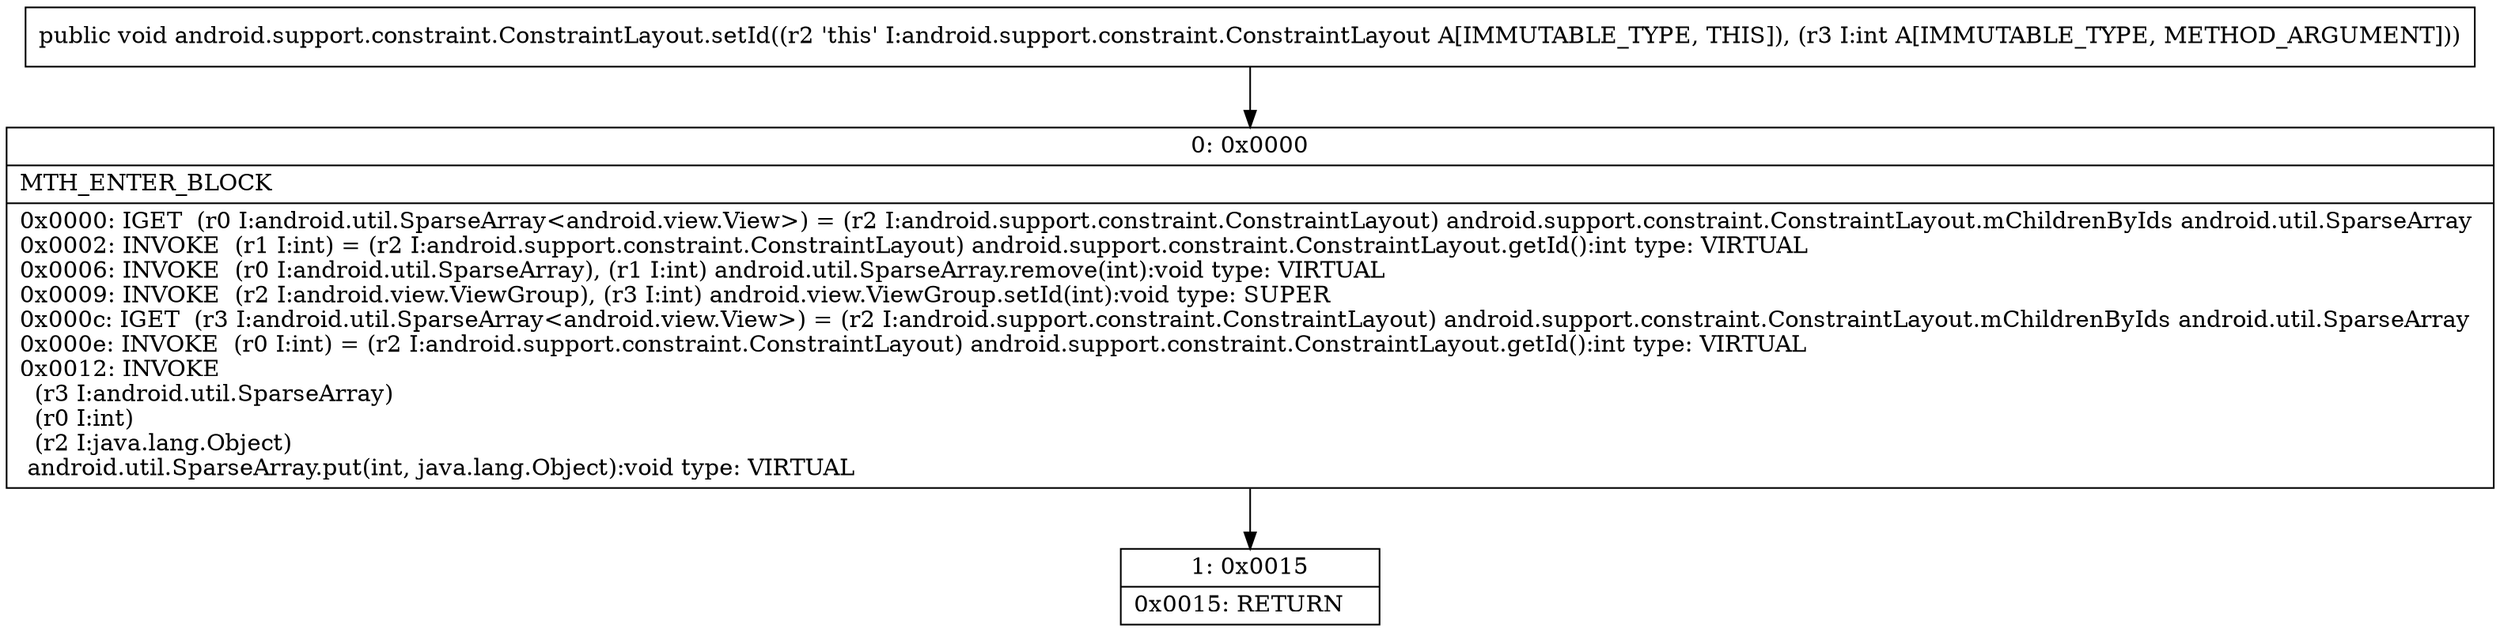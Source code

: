 digraph "CFG forandroid.support.constraint.ConstraintLayout.setId(I)V" {
Node_0 [shape=record,label="{0\:\ 0x0000|MTH_ENTER_BLOCK\l|0x0000: IGET  (r0 I:android.util.SparseArray\<android.view.View\>) = (r2 I:android.support.constraint.ConstraintLayout) android.support.constraint.ConstraintLayout.mChildrenByIds android.util.SparseArray \l0x0002: INVOKE  (r1 I:int) = (r2 I:android.support.constraint.ConstraintLayout) android.support.constraint.ConstraintLayout.getId():int type: VIRTUAL \l0x0006: INVOKE  (r0 I:android.util.SparseArray), (r1 I:int) android.util.SparseArray.remove(int):void type: VIRTUAL \l0x0009: INVOKE  (r2 I:android.view.ViewGroup), (r3 I:int) android.view.ViewGroup.setId(int):void type: SUPER \l0x000c: IGET  (r3 I:android.util.SparseArray\<android.view.View\>) = (r2 I:android.support.constraint.ConstraintLayout) android.support.constraint.ConstraintLayout.mChildrenByIds android.util.SparseArray \l0x000e: INVOKE  (r0 I:int) = (r2 I:android.support.constraint.ConstraintLayout) android.support.constraint.ConstraintLayout.getId():int type: VIRTUAL \l0x0012: INVOKE  \l  (r3 I:android.util.SparseArray)\l  (r0 I:int)\l  (r2 I:java.lang.Object)\l android.util.SparseArray.put(int, java.lang.Object):void type: VIRTUAL \l}"];
Node_1 [shape=record,label="{1\:\ 0x0015|0x0015: RETURN   \l}"];
MethodNode[shape=record,label="{public void android.support.constraint.ConstraintLayout.setId((r2 'this' I:android.support.constraint.ConstraintLayout A[IMMUTABLE_TYPE, THIS]), (r3 I:int A[IMMUTABLE_TYPE, METHOD_ARGUMENT])) }"];
MethodNode -> Node_0;
Node_0 -> Node_1;
}

